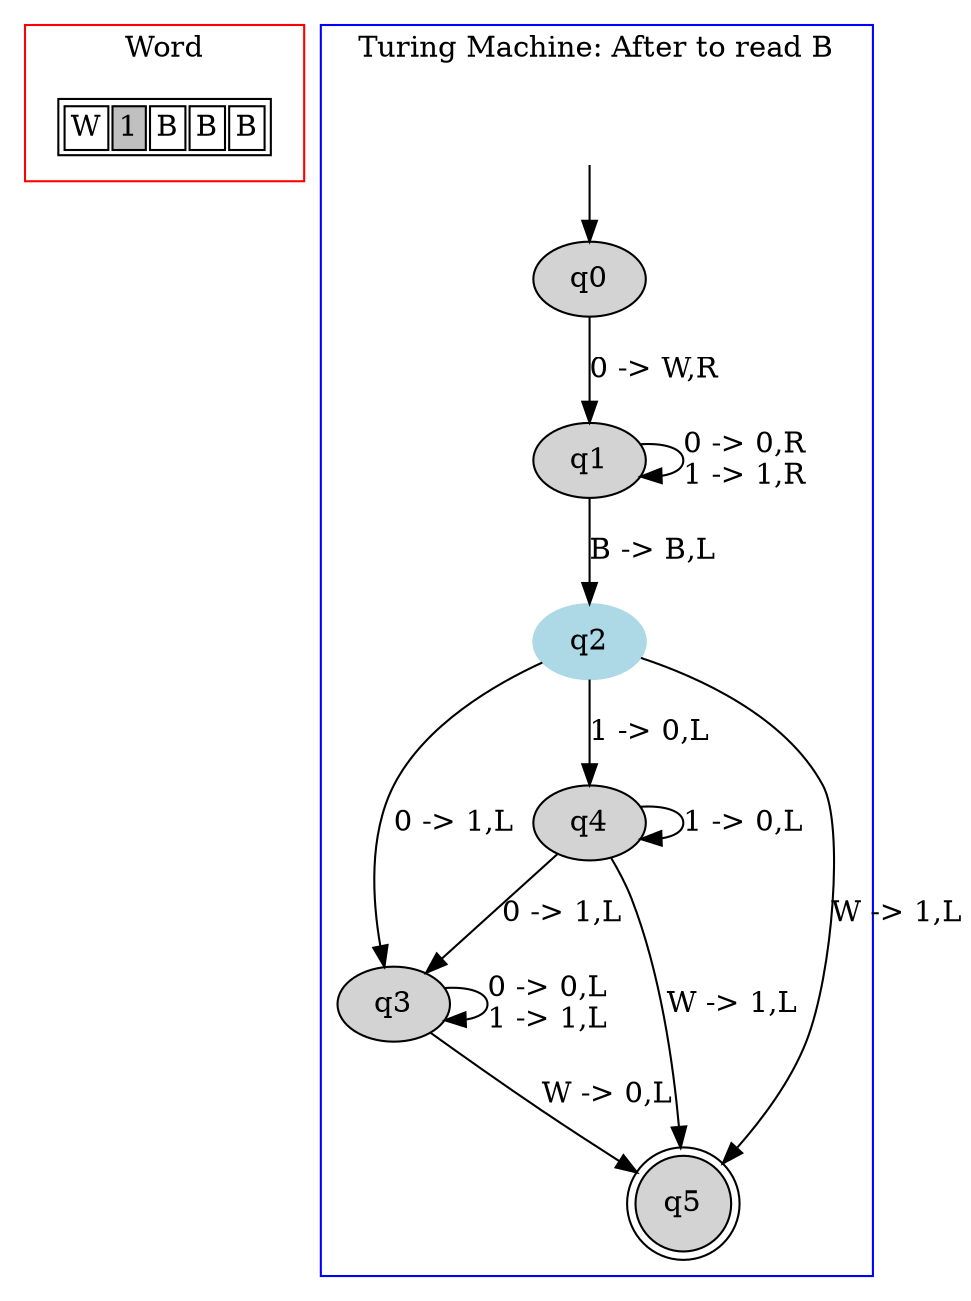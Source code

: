 digraph G {
	subgraph cluster_0 {
		node [shape=plaintext];

struct1 [label=<<TABLE>
<TR>
<TD><FONT>W</FONT></TD>
<TD BGCOLOR="gray"><FONT>1</FONT></TD>
<TD><FONT>B</FONT></TD>
<TD><FONT>B</FONT></TD>
<TD><FONT>B</FONT></TD>
</TR>
</TABLE>>];
label = "Word";
color=red;
}
	subgraph cluster_1 {
		node [style=filled];
		label = "Turing Machine: After to read B"
		color=blue;

		q0;
		q1;
		q2 [color="lightblue"];
		q3;
		q4;
		q5 [shape="doublecircle"];
		q0->q1[label="0 -> W,R"];
		q1->q1[label="0 -> 0,R
1 -> 1,R"];
		q1->q2[label="B -> B,L"];
		q2->q3[label="0 -> 1,L"];
		q2->q4[label="1 -> 0,L"];
		q2->q5[label="W -> 1,L"];
		q3->q3[label="0 -> 0,L
1 -> 1,L"];
		q3->q5[label="W -> 0,L"];
		q4->q3[label="0 -> 1,L"];
		q4->q4[label="1 -> 0,L"];
		q4->q5[label="W -> 1,L"];
x [color=white, label=""];		x->q0	}

}